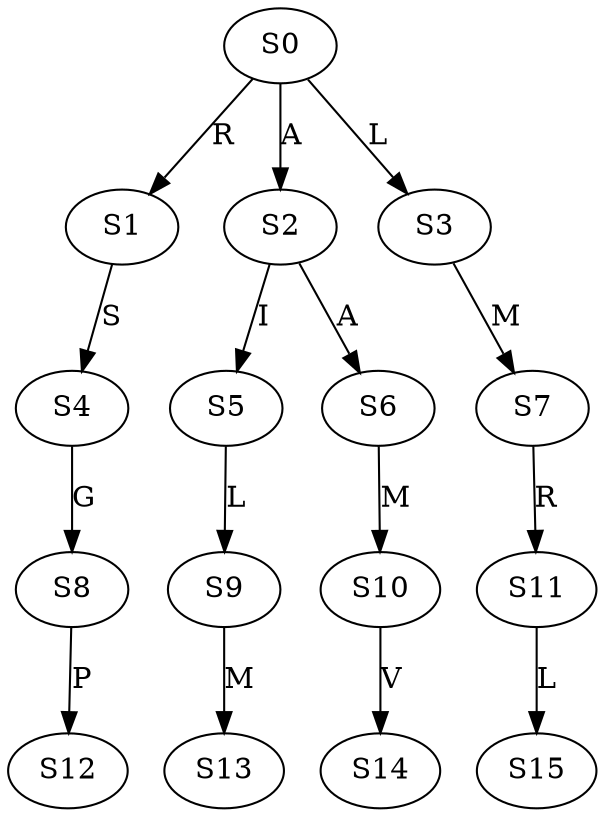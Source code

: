 strict digraph  {
	S0 -> S1 [ label = R ];
	S0 -> S2 [ label = A ];
	S0 -> S3 [ label = L ];
	S1 -> S4 [ label = S ];
	S2 -> S5 [ label = I ];
	S2 -> S6 [ label = A ];
	S3 -> S7 [ label = M ];
	S4 -> S8 [ label = G ];
	S5 -> S9 [ label = L ];
	S6 -> S10 [ label = M ];
	S7 -> S11 [ label = R ];
	S8 -> S12 [ label = P ];
	S9 -> S13 [ label = M ];
	S10 -> S14 [ label = V ];
	S11 -> S15 [ label = L ];
}
